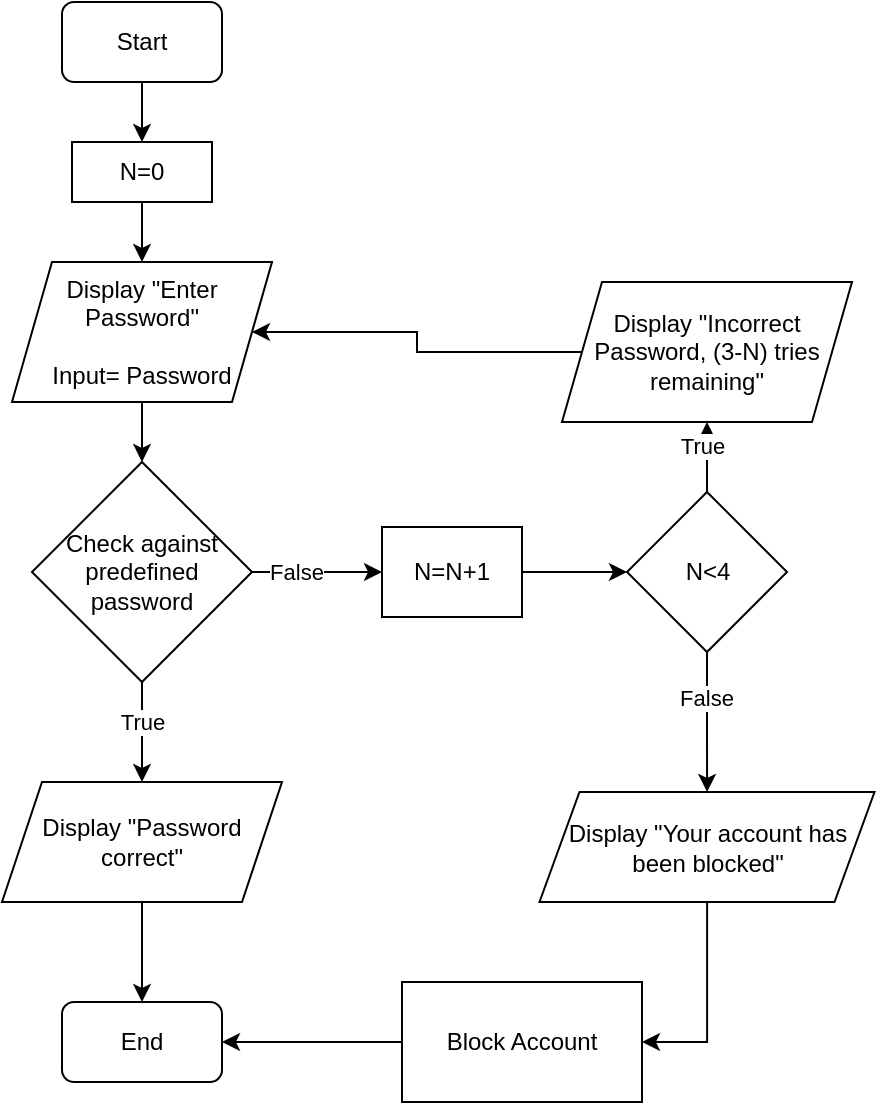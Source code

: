 <mxfile>
    <diagram name="Page-1" id="Ox1_kNVSk4cwcJEtYetx">
        <mxGraphModel dx="418" dy="607" grid="1" gridSize="10" guides="1" tooltips="1" connect="1" arrows="1" fold="1" page="1" pageScale="1" pageWidth="850" pageHeight="1100" math="0" shadow="0">
            <root>
                <mxCell id="0"/>
                <mxCell id="1" parent="0"/>
                <mxCell id="J-dgUN1kn7ifCtPCbYIG-3" value="" style="edgeStyle=orthogonalEdgeStyle;rounded=0;orthogonalLoop=1;jettySize=auto;html=1;entryX=0.5;entryY=0;entryDx=0;entryDy=0;" parent="1" source="J-dgUN1kn7ifCtPCbYIG-1" target="J-dgUN1kn7ifCtPCbYIG-13" edge="1">
                    <mxGeometry relative="1" as="geometry"/>
                </mxCell>
                <mxCell id="J-dgUN1kn7ifCtPCbYIG-1" value="Start" style="rounded=1;whiteSpace=wrap;html=1;" parent="1" vertex="1">
                    <mxGeometry x="45" y="30" width="80" height="40" as="geometry"/>
                </mxCell>
                <mxCell id="J-dgUN1kn7ifCtPCbYIG-5" value="" style="edgeStyle=orthogonalEdgeStyle;rounded=0;orthogonalLoop=1;jettySize=auto;html=1;entryX=0.5;entryY=0;entryDx=0;entryDy=0;" parent="1" source="J-dgUN1kn7ifCtPCbYIG-2" target="J-dgUN1kn7ifCtPCbYIG-6" edge="1">
                    <mxGeometry relative="1" as="geometry">
                        <mxPoint x="85" y="270" as="targetPoint"/>
                    </mxGeometry>
                </mxCell>
                <mxCell id="J-dgUN1kn7ifCtPCbYIG-2" value="&lt;div&gt;Display &quot;Enter Password&quot;&lt;/div&gt;&lt;div&gt;&lt;br&gt;&lt;/div&gt;&lt;div&gt;Input= Password&lt;br&gt;&lt;/div&gt;" style="shape=parallelogram;perimeter=parallelogramPerimeter;whiteSpace=wrap;html=1;fixedSize=1;" parent="1" vertex="1">
                    <mxGeometry x="20" y="160" width="130" height="70" as="geometry"/>
                </mxCell>
                <mxCell id="J-dgUN1kn7ifCtPCbYIG-8" value="" style="edgeStyle=orthogonalEdgeStyle;rounded=0;orthogonalLoop=1;jettySize=auto;html=1;" parent="1" source="J-dgUN1kn7ifCtPCbYIG-6" target="J-dgUN1kn7ifCtPCbYIG-7" edge="1">
                    <mxGeometry relative="1" as="geometry">
                        <mxPoint x="85" y="420" as="targetPoint"/>
                    </mxGeometry>
                </mxCell>
                <mxCell id="J-dgUN1kn7ifCtPCbYIG-9" value="True" style="edgeLabel;html=1;align=center;verticalAlign=middle;resizable=0;points=[];" parent="J-dgUN1kn7ifCtPCbYIG-8" vertex="1" connectable="0">
                    <mxGeometry x="-0.2" relative="1" as="geometry">
                        <mxPoint as="offset"/>
                    </mxGeometry>
                </mxCell>
                <mxCell id="J-dgUN1kn7ifCtPCbYIG-11" value="" style="edgeStyle=orthogonalEdgeStyle;rounded=0;orthogonalLoop=1;jettySize=auto;html=1;" parent="1" source="J-dgUN1kn7ifCtPCbYIG-6" target="J-dgUN1kn7ifCtPCbYIG-10" edge="1">
                    <mxGeometry relative="1" as="geometry"/>
                </mxCell>
                <mxCell id="J-dgUN1kn7ifCtPCbYIG-12" value="False" style="edgeLabel;html=1;align=center;verticalAlign=middle;resizable=0;points=[];" parent="J-dgUN1kn7ifCtPCbYIG-11" vertex="1" connectable="0">
                    <mxGeometry x="-0.333" relative="1" as="geometry">
                        <mxPoint as="offset"/>
                    </mxGeometry>
                </mxCell>
                <mxCell id="J-dgUN1kn7ifCtPCbYIG-6" value="Check against predefined password" style="rhombus;whiteSpace=wrap;html=1;" parent="1" vertex="1">
                    <mxGeometry x="30" y="260" width="110" height="110" as="geometry"/>
                </mxCell>
                <mxCell id="J-dgUN1kn7ifCtPCbYIG-26" value="" style="edgeStyle=orthogonalEdgeStyle;rounded=0;orthogonalLoop=1;jettySize=auto;html=1;exitX=0.5;exitY=1;exitDx=0;exitDy=0;" parent="1" source="J-dgUN1kn7ifCtPCbYIG-7" target="J-dgUN1kn7ifCtPCbYIG-25" edge="1">
                    <mxGeometry relative="1" as="geometry">
                        <mxPoint x="85" y="480" as="sourcePoint"/>
                    </mxGeometry>
                </mxCell>
                <mxCell id="J-dgUN1kn7ifCtPCbYIG-7" value="Display &quot;Password correct&quot;" style="shape=parallelogram;perimeter=parallelogramPerimeter;whiteSpace=wrap;html=1;fixedSize=1;" parent="1" vertex="1">
                    <mxGeometry x="15" y="420" width="140" height="60" as="geometry"/>
                </mxCell>
                <mxCell id="J-dgUN1kn7ifCtPCbYIG-16" value="" style="edgeStyle=orthogonalEdgeStyle;rounded=0;orthogonalLoop=1;jettySize=auto;html=1;entryX=0;entryY=0.5;entryDx=0;entryDy=0;" parent="1" source="J-dgUN1kn7ifCtPCbYIG-10" target="J-dgUN1kn7ifCtPCbYIG-19" edge="1">
                    <mxGeometry relative="1" as="geometry"/>
                </mxCell>
                <mxCell id="J-dgUN1kn7ifCtPCbYIG-10" value="N=N+1" style="whiteSpace=wrap;html=1;" parent="1" vertex="1">
                    <mxGeometry x="205" y="292.5" width="70" height="45" as="geometry"/>
                </mxCell>
                <mxCell id="J-dgUN1kn7ifCtPCbYIG-14" value="" style="edgeStyle=orthogonalEdgeStyle;rounded=0;orthogonalLoop=1;jettySize=auto;html=1;" parent="1" source="J-dgUN1kn7ifCtPCbYIG-13" target="J-dgUN1kn7ifCtPCbYIG-2" edge="1">
                    <mxGeometry relative="1" as="geometry"/>
                </mxCell>
                <mxCell id="J-dgUN1kn7ifCtPCbYIG-13" value="N=0" style="whiteSpace=wrap;html=1;" parent="1" vertex="1">
                    <mxGeometry x="50" y="100" width="70" height="30" as="geometry"/>
                </mxCell>
                <mxCell id="J-dgUN1kn7ifCtPCbYIG-18" value="" style="edgeStyle=orthogonalEdgeStyle;rounded=0;orthogonalLoop=1;jettySize=auto;html=1;entryX=1;entryY=0.5;entryDx=0;entryDy=0;" parent="1" source="J-dgUN1kn7ifCtPCbYIG-15" target="J-dgUN1kn7ifCtPCbYIG-2" edge="1">
                    <mxGeometry relative="1" as="geometry">
                        <mxPoint x="325" y="90" as="targetPoint"/>
                    </mxGeometry>
                </mxCell>
                <mxCell id="J-dgUN1kn7ifCtPCbYIG-15" value="Display &quot;Incorrect Password, (3-N) tries remaining&quot;" style="shape=parallelogram;perimeter=parallelogramPerimeter;whiteSpace=wrap;html=1;fixedSize=1;" parent="1" vertex="1">
                    <mxGeometry x="295" y="170" width="145" height="70" as="geometry"/>
                </mxCell>
                <mxCell id="J-dgUN1kn7ifCtPCbYIG-20" value="" style="edgeStyle=orthogonalEdgeStyle;rounded=0;orthogonalLoop=1;jettySize=auto;html=1;" parent="1" source="J-dgUN1kn7ifCtPCbYIG-19" target="J-dgUN1kn7ifCtPCbYIG-15" edge="1">
                    <mxGeometry relative="1" as="geometry"/>
                </mxCell>
                <mxCell id="J-dgUN1kn7ifCtPCbYIG-21" value="True" style="edgeLabel;html=1;align=center;verticalAlign=middle;resizable=0;points=[];" parent="J-dgUN1kn7ifCtPCbYIG-20" vertex="1" connectable="0">
                    <mxGeometry x="0.491" y="4" relative="1" as="geometry">
                        <mxPoint x="1" as="offset"/>
                    </mxGeometry>
                </mxCell>
                <mxCell id="J-dgUN1kn7ifCtPCbYIG-23" value="" style="edgeStyle=orthogonalEdgeStyle;rounded=0;orthogonalLoop=1;jettySize=auto;html=1;" parent="1" source="J-dgUN1kn7ifCtPCbYIG-19" target="J-dgUN1kn7ifCtPCbYIG-22" edge="1">
                    <mxGeometry relative="1" as="geometry"/>
                </mxCell>
                <mxCell id="J-dgUN1kn7ifCtPCbYIG-24" value="False" style="edgeLabel;html=1;align=center;verticalAlign=middle;resizable=0;points=[];" parent="J-dgUN1kn7ifCtPCbYIG-23" vertex="1" connectable="0">
                    <mxGeometry x="-0.355" y="-1" relative="1" as="geometry">
                        <mxPoint as="offset"/>
                    </mxGeometry>
                </mxCell>
                <mxCell id="J-dgUN1kn7ifCtPCbYIG-19" value="N&amp;lt;4" style="rhombus;whiteSpace=wrap;html=1;" parent="1" vertex="1">
                    <mxGeometry x="327.5" y="275" width="80" height="80" as="geometry"/>
                </mxCell>
                <mxCell id="J-dgUN1kn7ifCtPCbYIG-28" value="" style="edgeStyle=orthogonalEdgeStyle;rounded=0;orthogonalLoop=1;jettySize=auto;html=1;entryX=1;entryY=0.5;entryDx=0;entryDy=0;" parent="1" source="J-dgUN1kn7ifCtPCbYIG-22" target="J-dgUN1kn7ifCtPCbYIG-27" edge="1">
                    <mxGeometry relative="1" as="geometry"/>
                </mxCell>
                <mxCell id="J-dgUN1kn7ifCtPCbYIG-22" value="Display &quot;Your account has been blocked&quot;" style="shape=parallelogram;perimeter=parallelogramPerimeter;whiteSpace=wrap;html=1;fixedSize=1;" parent="1" vertex="1">
                    <mxGeometry x="283.75" y="425" width="167.5" height="55" as="geometry"/>
                </mxCell>
                <mxCell id="J-dgUN1kn7ifCtPCbYIG-25" value="End" style="rounded=1;whiteSpace=wrap;html=1;" parent="1" vertex="1">
                    <mxGeometry x="45" y="530" width="80" height="40" as="geometry"/>
                </mxCell>
                <mxCell id="J-dgUN1kn7ifCtPCbYIG-29" value="" style="edgeStyle=orthogonalEdgeStyle;rounded=0;orthogonalLoop=1;jettySize=auto;html=1;" parent="1" source="J-dgUN1kn7ifCtPCbYIG-27" target="J-dgUN1kn7ifCtPCbYIG-25" edge="1">
                    <mxGeometry relative="1" as="geometry"/>
                </mxCell>
                <mxCell id="J-dgUN1kn7ifCtPCbYIG-27" value="Block Account" style="whiteSpace=wrap;html=1;" parent="1" vertex="1">
                    <mxGeometry x="215" y="520" width="120" height="60" as="geometry"/>
                </mxCell>
            </root>
        </mxGraphModel>
    </diagram>
</mxfile>